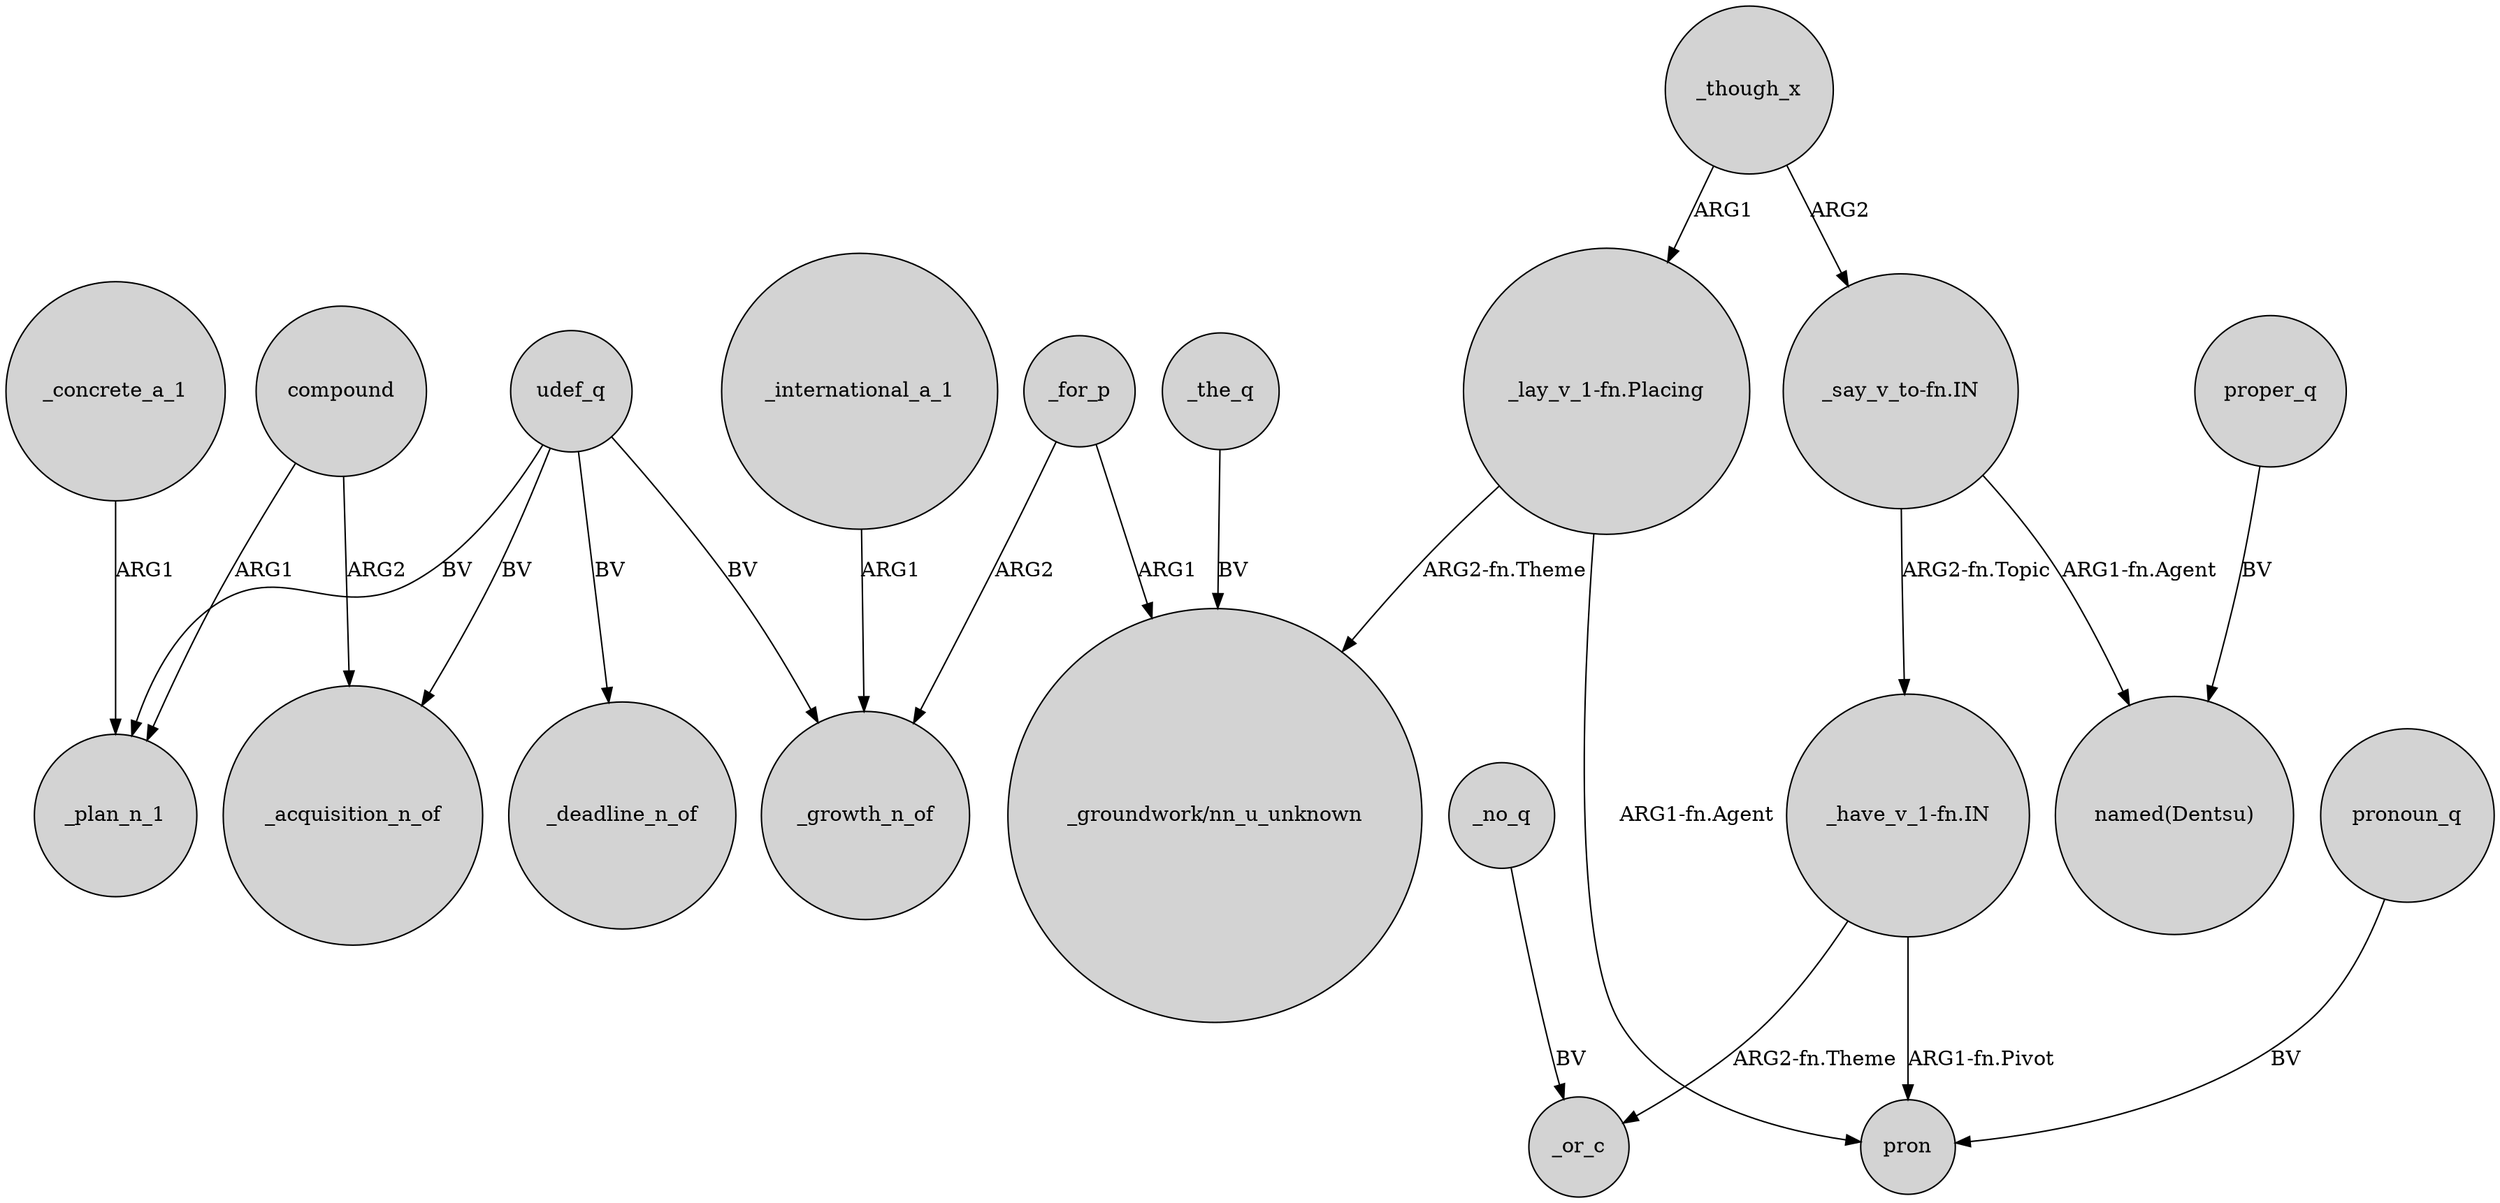 digraph {
	node [shape=circle style=filled]
	udef_q -> _deadline_n_of [label=BV]
	_no_q -> _or_c [label=BV]
	_concrete_a_1 -> _plan_n_1 [label=ARG1]
	_for_p -> "_groundwork/nn_u_unknown" [label=ARG1]
	compound -> _plan_n_1 [label=ARG1]
	"_lay_v_1-fn.Placing" -> pron [label="ARG1-fn.Agent"]
	"_have_v_1-fn.IN" -> pron [label="ARG1-fn.Pivot"]
	"_say_v_to-fn.IN" -> "named(Dentsu)" [label="ARG1-fn.Agent"]
	_though_x -> "_lay_v_1-fn.Placing" [label=ARG1]
	pronoun_q -> pron [label=BV]
	_the_q -> "_groundwork/nn_u_unknown" [label=BV]
	compound -> _acquisition_n_of [label=ARG2]
	udef_q -> _acquisition_n_of [label=BV]
	_for_p -> _growth_n_of [label=ARG2]
	udef_q -> _plan_n_1 [label=BV]
	"_lay_v_1-fn.Placing" -> "_groundwork/nn_u_unknown" [label="ARG2-fn.Theme"]
	"_have_v_1-fn.IN" -> _or_c [label="ARG2-fn.Theme"]
	"_say_v_to-fn.IN" -> "_have_v_1-fn.IN" [label="ARG2-fn.Topic"]
	_though_x -> "_say_v_to-fn.IN" [label=ARG2]
	proper_q -> "named(Dentsu)" [label=BV]
	udef_q -> _growth_n_of [label=BV]
	_international_a_1 -> _growth_n_of [label=ARG1]
}
